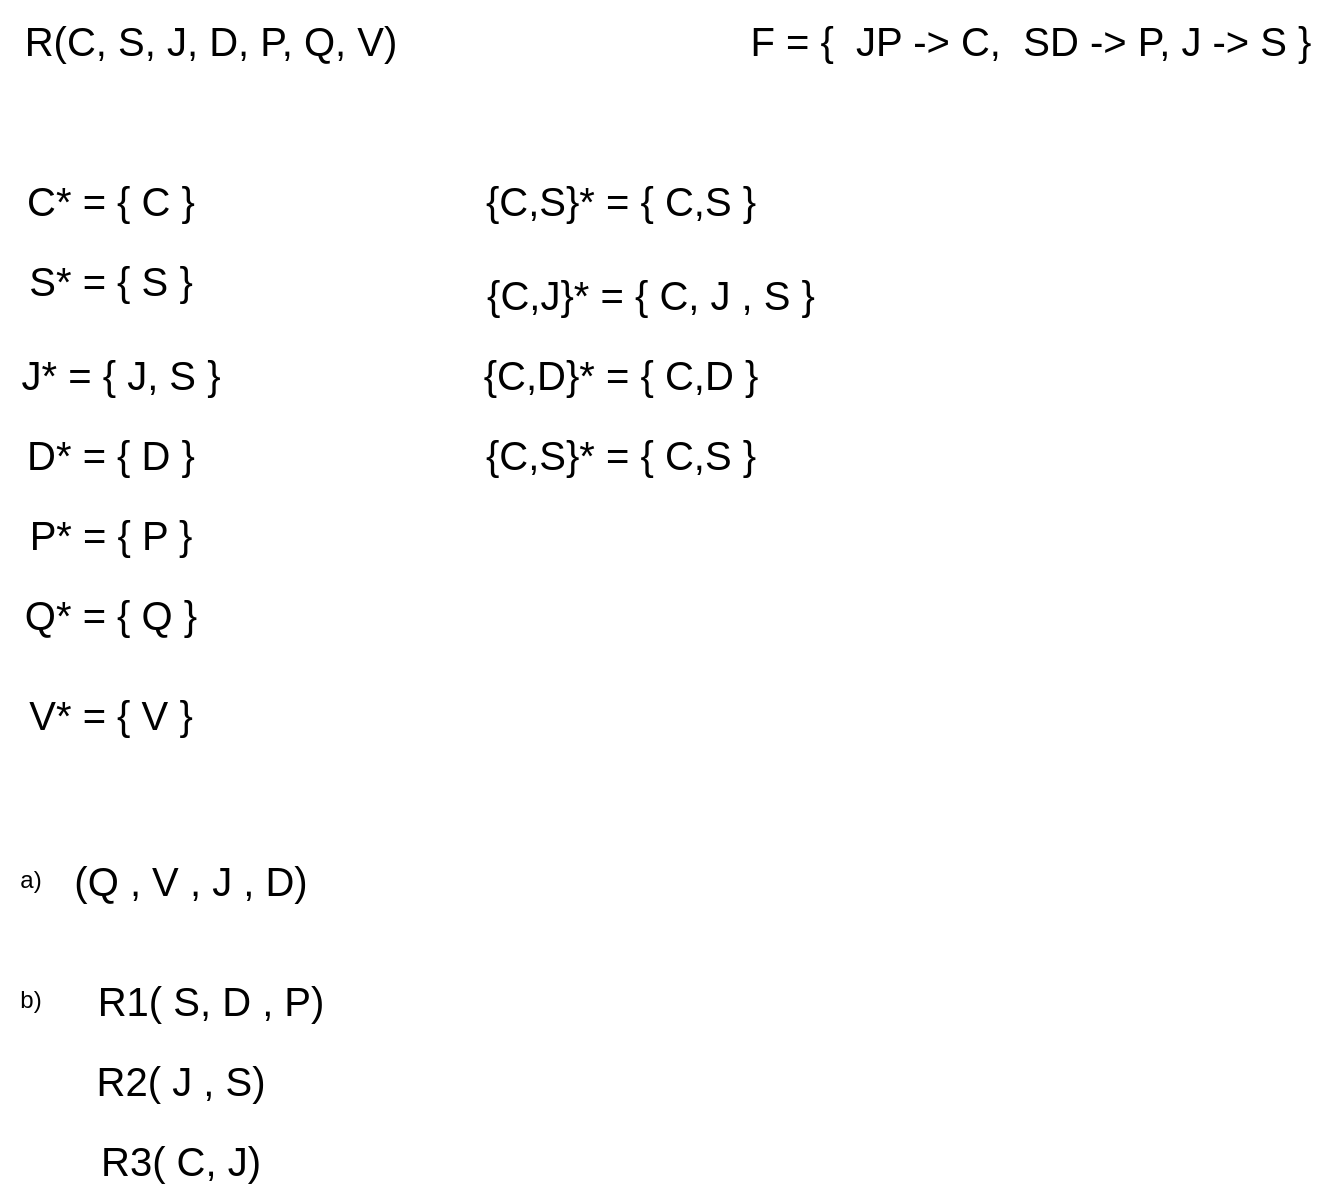 <mxfile version="22.0.4" type="github">
  <diagram name="Page-1" id="uRLkaWDIDxTYZGQuIfJK">
    <mxGraphModel dx="1804" dy="642" grid="1" gridSize="10" guides="1" tooltips="1" connect="1" arrows="1" fold="1" page="1" pageScale="1" pageWidth="850" pageHeight="1100" math="0" shadow="0">
      <root>
        <mxCell id="0" />
        <mxCell id="1" parent="0" />
        <mxCell id="k0SVOES7Ee5cHP-5hgDJ-1" value="R(C, S, J, D, P, Q, V)" style="text;html=1;align=center;verticalAlign=middle;resizable=0;points=[];autosize=1;strokeColor=none;fillColor=none;fontSize=20;" vertex="1" parent="1">
          <mxGeometry x="-5" y="113" width="210" height="40" as="geometry" />
        </mxCell>
        <mxCell id="k0SVOES7Ee5cHP-5hgDJ-2" value="F = {&amp;nbsp; JP -&amp;gt; C,&amp;nbsp; SD -&amp;gt; P, J -&amp;gt; S }" style="text;html=1;align=center;verticalAlign=middle;resizable=0;points=[];autosize=1;strokeColor=none;fillColor=none;fontSize=20;" vertex="1" parent="1">
          <mxGeometry x="360" y="113" width="300" height="40" as="geometry" />
        </mxCell>
        <mxCell id="k0SVOES7Ee5cHP-5hgDJ-3" value="C* = { C }" style="text;html=1;align=center;verticalAlign=middle;resizable=0;points=[];autosize=1;strokeColor=none;fillColor=none;fontSize=20;" vertex="1" parent="1">
          <mxGeometry x="-5" y="193" width="110" height="40" as="geometry" />
        </mxCell>
        <mxCell id="k0SVOES7Ee5cHP-5hgDJ-4" value="S* = { S }" style="text;html=1;align=center;verticalAlign=middle;resizable=0;points=[];autosize=1;strokeColor=none;fillColor=none;fontSize=20;" vertex="1" parent="1">
          <mxGeometry x="-5" y="233" width="110" height="40" as="geometry" />
        </mxCell>
        <mxCell id="k0SVOES7Ee5cHP-5hgDJ-5" value="J* = { J, S }" style="text;html=1;align=center;verticalAlign=middle;resizable=0;points=[];autosize=1;strokeColor=none;fillColor=none;fontSize=20;" vertex="1" parent="1">
          <mxGeometry x="-5" y="280" width="120" height="40" as="geometry" />
        </mxCell>
        <mxCell id="k0SVOES7Ee5cHP-5hgDJ-6" value="D* = { D }" style="text;html=1;align=center;verticalAlign=middle;resizable=0;points=[];autosize=1;strokeColor=none;fillColor=none;fontSize=20;" vertex="1" parent="1">
          <mxGeometry x="-5" y="320" width="110" height="40" as="geometry" />
        </mxCell>
        <mxCell id="k0SVOES7Ee5cHP-5hgDJ-7" value="P* = { P }" style="text;html=1;align=center;verticalAlign=middle;resizable=0;points=[];autosize=1;strokeColor=none;fillColor=none;fontSize=20;" vertex="1" parent="1">
          <mxGeometry y="360" width="100" height="40" as="geometry" />
        </mxCell>
        <mxCell id="k0SVOES7Ee5cHP-5hgDJ-8" value="Q* = { Q }" style="text;html=1;align=center;verticalAlign=middle;resizable=0;points=[];autosize=1;strokeColor=none;fillColor=none;fontSize=20;" vertex="1" parent="1">
          <mxGeometry x="-5" y="400" width="110" height="40" as="geometry" />
        </mxCell>
        <mxCell id="k0SVOES7Ee5cHP-5hgDJ-9" value="V* = { V }" style="text;html=1;align=center;verticalAlign=middle;resizable=0;points=[];autosize=1;strokeColor=none;fillColor=none;fontSize=20;" vertex="1" parent="1">
          <mxGeometry x="-5" y="450" width="110" height="40" as="geometry" />
        </mxCell>
        <mxCell id="k0SVOES7Ee5cHP-5hgDJ-11" value="{C,S}* = { C,S }" style="text;html=1;align=center;verticalAlign=middle;resizable=0;points=[];autosize=1;strokeColor=none;fillColor=none;fontSize=20;" vertex="1" parent="1">
          <mxGeometry x="225" y="193" width="160" height="40" as="geometry" />
        </mxCell>
        <mxCell id="k0SVOES7Ee5cHP-5hgDJ-12" value="{C,J}* = { C, J , S }" style="text;html=1;align=center;verticalAlign=middle;resizable=0;points=[];autosize=1;strokeColor=none;fillColor=none;fontSize=20;" vertex="1" parent="1">
          <mxGeometry x="225" y="240" width="190" height="40" as="geometry" />
        </mxCell>
        <mxCell id="k0SVOES7Ee5cHP-5hgDJ-13" value="{C,D}* = { C,D }" style="text;html=1;align=center;verticalAlign=middle;resizable=0;points=[];autosize=1;strokeColor=none;fillColor=none;fontSize=20;" vertex="1" parent="1">
          <mxGeometry x="225" y="280" width="160" height="40" as="geometry" />
        </mxCell>
        <mxCell id="k0SVOES7Ee5cHP-5hgDJ-14" value="{C,S}* = { C,S }" style="text;html=1;align=center;verticalAlign=middle;resizable=0;points=[];autosize=1;strokeColor=none;fillColor=none;fontSize=20;" vertex="1" parent="1">
          <mxGeometry x="225" y="320" width="160" height="40" as="geometry" />
        </mxCell>
        <mxCell id="k0SVOES7Ee5cHP-5hgDJ-15" value="a)" style="text;html=1;align=center;verticalAlign=middle;resizable=0;points=[];autosize=1;strokeColor=none;fillColor=none;" vertex="1" parent="1">
          <mxGeometry x="-5" y="538" width="30" height="30" as="geometry" />
        </mxCell>
        <mxCell id="k0SVOES7Ee5cHP-5hgDJ-16" value="(Q , V , J , D)" style="text;html=1;align=center;verticalAlign=middle;resizable=0;points=[];autosize=1;strokeColor=none;fillColor=none;fontSize=20;" vertex="1" parent="1">
          <mxGeometry x="20" y="533" width="140" height="40" as="geometry" />
        </mxCell>
        <mxCell id="k0SVOES7Ee5cHP-5hgDJ-17" value="b)" style="text;html=1;align=center;verticalAlign=middle;resizable=0;points=[];autosize=1;strokeColor=none;fillColor=none;" vertex="1" parent="1">
          <mxGeometry x="-5" y="598" width="30" height="30" as="geometry" />
        </mxCell>
        <mxCell id="k0SVOES7Ee5cHP-5hgDJ-18" value="R1( S, D , P)" style="text;html=1;align=center;verticalAlign=middle;resizable=0;points=[];autosize=1;strokeColor=none;fillColor=none;fontSize=20;" vertex="1" parent="1">
          <mxGeometry x="30" y="593" width="140" height="40" as="geometry" />
        </mxCell>
        <mxCell id="k0SVOES7Ee5cHP-5hgDJ-19" value="R2( J , S)" style="text;html=1;align=center;verticalAlign=middle;resizable=0;points=[];autosize=1;strokeColor=none;fillColor=none;fontSize=20;" vertex="1" parent="1">
          <mxGeometry x="30" y="633" width="110" height="40" as="geometry" />
        </mxCell>
        <mxCell id="k0SVOES7Ee5cHP-5hgDJ-20" value="R3( C, J)" style="text;html=1;align=center;verticalAlign=middle;resizable=0;points=[];autosize=1;strokeColor=none;fillColor=none;fontSize=20;" vertex="1" parent="1">
          <mxGeometry x="35" y="673" width="100" height="40" as="geometry" />
        </mxCell>
      </root>
    </mxGraphModel>
  </diagram>
</mxfile>
